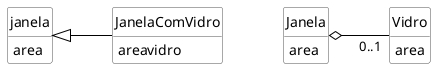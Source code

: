 @startuml mod03ima03
hide circle
hide methods
hide empty members

skinparam class {
    BackgroundColor White
    ArrowColor Black
    BorderColor #505050
}
skinparam classAttributeIconSize 0 
class "janela" as o1
class "JanelaComVidro" as o2
class "Janela" as o3
class "Vidro" as o4
o1 : area 
o2 : areavidro 
o3 : area 
o4 : area
left to right direction
o1 <|--o2
o2 -[#White]- o3
o3 o-- "0..1"o4
@enduml
